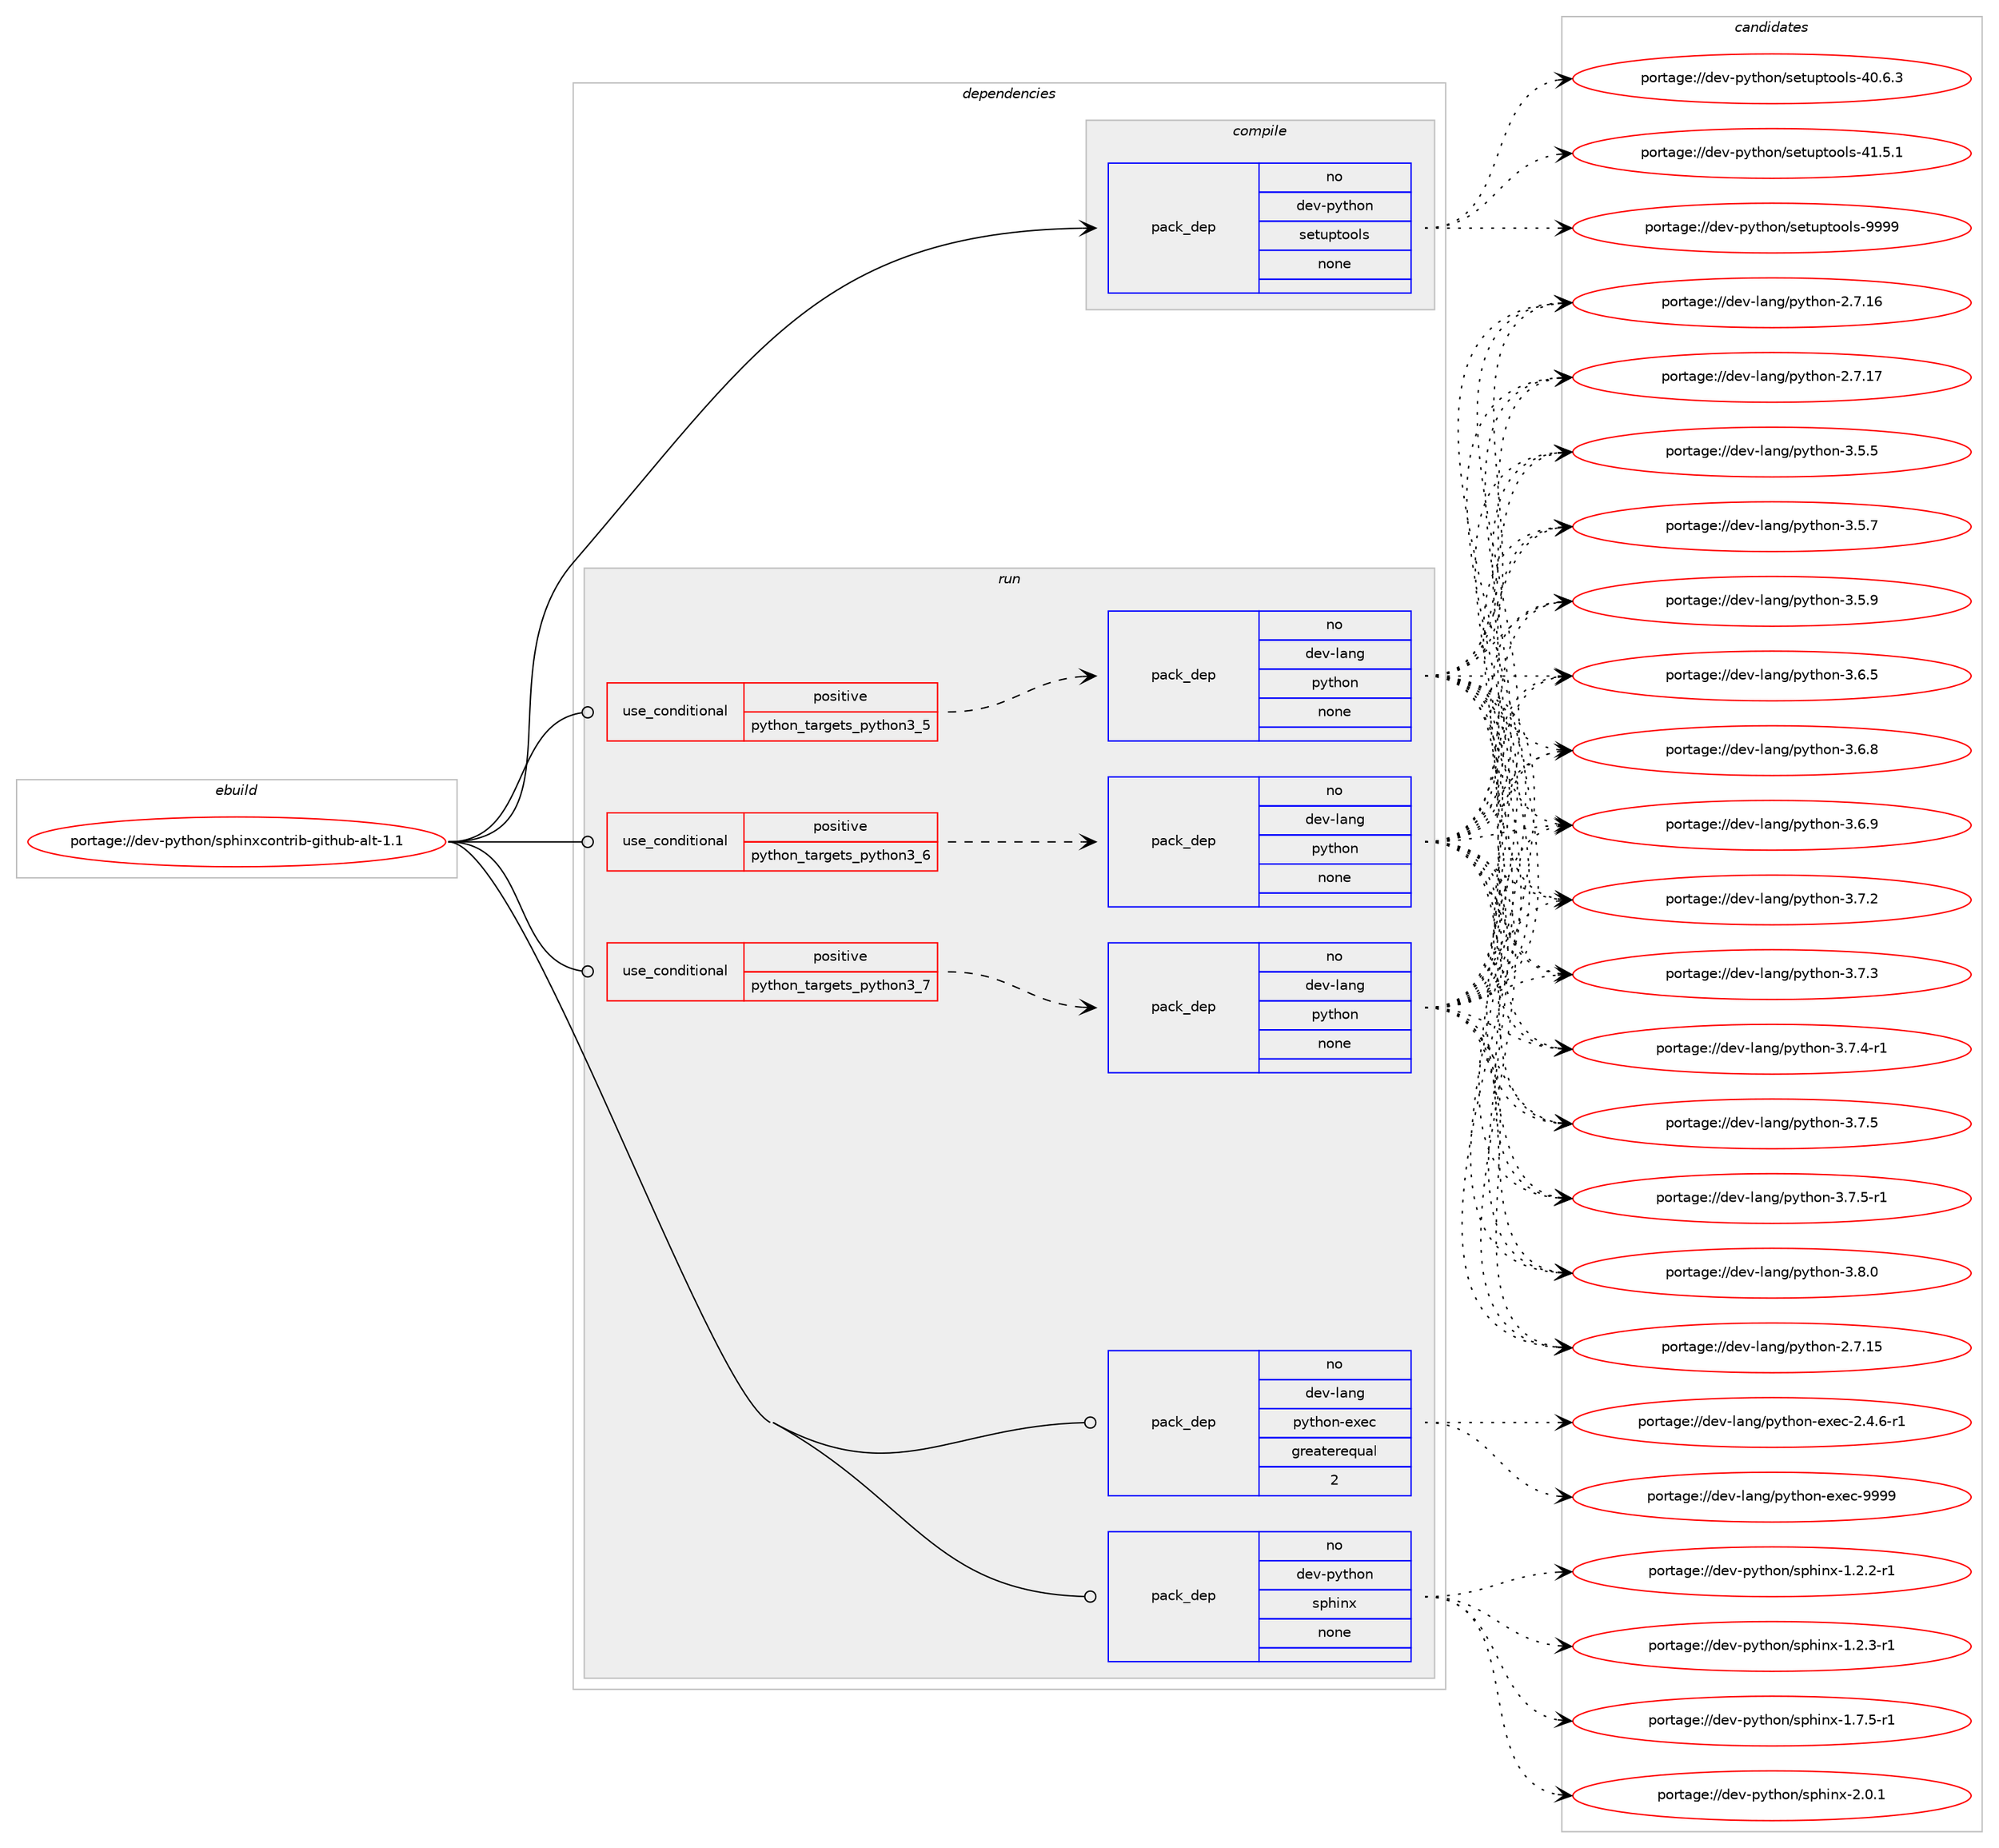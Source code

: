 digraph prolog {

# *************
# Graph options
# *************

newrank=true;
concentrate=true;
compound=true;
graph [rankdir=LR,fontname=Helvetica,fontsize=10,ranksep=1.5];#, ranksep=2.5, nodesep=0.2];
edge  [arrowhead=vee];
node  [fontname=Helvetica,fontsize=10];

# **********
# The ebuild
# **********

subgraph cluster_leftcol {
color=gray;
rank=same;
label=<<i>ebuild</i>>;
id [label="portage://dev-python/sphinxcontrib-github-alt-1.1", color=red, width=4, href="../dev-python/sphinxcontrib-github-alt-1.1.svg"];
}

# ****************
# The dependencies
# ****************

subgraph cluster_midcol {
color=gray;
label=<<i>dependencies</i>>;
subgraph cluster_compile {
fillcolor="#eeeeee";
style=filled;
label=<<i>compile</i>>;
subgraph pack130932 {
dependency173371 [label=<<TABLE BORDER="0" CELLBORDER="1" CELLSPACING="0" CELLPADDING="4" WIDTH="220"><TR><TD ROWSPAN="6" CELLPADDING="30">pack_dep</TD></TR><TR><TD WIDTH="110">no</TD></TR><TR><TD>dev-python</TD></TR><TR><TD>setuptools</TD></TR><TR><TD>none</TD></TR><TR><TD></TD></TR></TABLE>>, shape=none, color=blue];
}
id:e -> dependency173371:w [weight=20,style="solid",arrowhead="vee"];
}
subgraph cluster_compileandrun {
fillcolor="#eeeeee";
style=filled;
label=<<i>compile and run</i>>;
}
subgraph cluster_run {
fillcolor="#eeeeee";
style=filled;
label=<<i>run</i>>;
subgraph cond39036 {
dependency173372 [label=<<TABLE BORDER="0" CELLBORDER="1" CELLSPACING="0" CELLPADDING="4"><TR><TD ROWSPAN="3" CELLPADDING="10">use_conditional</TD></TR><TR><TD>positive</TD></TR><TR><TD>python_targets_python3_5</TD></TR></TABLE>>, shape=none, color=red];
subgraph pack130933 {
dependency173373 [label=<<TABLE BORDER="0" CELLBORDER="1" CELLSPACING="0" CELLPADDING="4" WIDTH="220"><TR><TD ROWSPAN="6" CELLPADDING="30">pack_dep</TD></TR><TR><TD WIDTH="110">no</TD></TR><TR><TD>dev-lang</TD></TR><TR><TD>python</TD></TR><TR><TD>none</TD></TR><TR><TD></TD></TR></TABLE>>, shape=none, color=blue];
}
dependency173372:e -> dependency173373:w [weight=20,style="dashed",arrowhead="vee"];
}
id:e -> dependency173372:w [weight=20,style="solid",arrowhead="odot"];
subgraph cond39037 {
dependency173374 [label=<<TABLE BORDER="0" CELLBORDER="1" CELLSPACING="0" CELLPADDING="4"><TR><TD ROWSPAN="3" CELLPADDING="10">use_conditional</TD></TR><TR><TD>positive</TD></TR><TR><TD>python_targets_python3_6</TD></TR></TABLE>>, shape=none, color=red];
subgraph pack130934 {
dependency173375 [label=<<TABLE BORDER="0" CELLBORDER="1" CELLSPACING="0" CELLPADDING="4" WIDTH="220"><TR><TD ROWSPAN="6" CELLPADDING="30">pack_dep</TD></TR><TR><TD WIDTH="110">no</TD></TR><TR><TD>dev-lang</TD></TR><TR><TD>python</TD></TR><TR><TD>none</TD></TR><TR><TD></TD></TR></TABLE>>, shape=none, color=blue];
}
dependency173374:e -> dependency173375:w [weight=20,style="dashed",arrowhead="vee"];
}
id:e -> dependency173374:w [weight=20,style="solid",arrowhead="odot"];
subgraph cond39038 {
dependency173376 [label=<<TABLE BORDER="0" CELLBORDER="1" CELLSPACING="0" CELLPADDING="4"><TR><TD ROWSPAN="3" CELLPADDING="10">use_conditional</TD></TR><TR><TD>positive</TD></TR><TR><TD>python_targets_python3_7</TD></TR></TABLE>>, shape=none, color=red];
subgraph pack130935 {
dependency173377 [label=<<TABLE BORDER="0" CELLBORDER="1" CELLSPACING="0" CELLPADDING="4" WIDTH="220"><TR><TD ROWSPAN="6" CELLPADDING="30">pack_dep</TD></TR><TR><TD WIDTH="110">no</TD></TR><TR><TD>dev-lang</TD></TR><TR><TD>python</TD></TR><TR><TD>none</TD></TR><TR><TD></TD></TR></TABLE>>, shape=none, color=blue];
}
dependency173376:e -> dependency173377:w [weight=20,style="dashed",arrowhead="vee"];
}
id:e -> dependency173376:w [weight=20,style="solid",arrowhead="odot"];
subgraph pack130936 {
dependency173378 [label=<<TABLE BORDER="0" CELLBORDER="1" CELLSPACING="0" CELLPADDING="4" WIDTH="220"><TR><TD ROWSPAN="6" CELLPADDING="30">pack_dep</TD></TR><TR><TD WIDTH="110">no</TD></TR><TR><TD>dev-lang</TD></TR><TR><TD>python-exec</TD></TR><TR><TD>greaterequal</TD></TR><TR><TD>2</TD></TR></TABLE>>, shape=none, color=blue];
}
id:e -> dependency173378:w [weight=20,style="solid",arrowhead="odot"];
subgraph pack130937 {
dependency173379 [label=<<TABLE BORDER="0" CELLBORDER="1" CELLSPACING="0" CELLPADDING="4" WIDTH="220"><TR><TD ROWSPAN="6" CELLPADDING="30">pack_dep</TD></TR><TR><TD WIDTH="110">no</TD></TR><TR><TD>dev-python</TD></TR><TR><TD>sphinx</TD></TR><TR><TD>none</TD></TR><TR><TD></TD></TR></TABLE>>, shape=none, color=blue];
}
id:e -> dependency173379:w [weight=20,style="solid",arrowhead="odot"];
}
}

# **************
# The candidates
# **************

subgraph cluster_choices {
rank=same;
color=gray;
label=<<i>candidates</i>>;

subgraph choice130932 {
color=black;
nodesep=1;
choiceportage100101118451121211161041111104711510111611711211611111110811545524846544651 [label="portage://dev-python/setuptools-40.6.3", color=red, width=4,href="../dev-python/setuptools-40.6.3.svg"];
choiceportage100101118451121211161041111104711510111611711211611111110811545524946534649 [label="portage://dev-python/setuptools-41.5.1", color=red, width=4,href="../dev-python/setuptools-41.5.1.svg"];
choiceportage10010111845112121116104111110471151011161171121161111111081154557575757 [label="portage://dev-python/setuptools-9999", color=red, width=4,href="../dev-python/setuptools-9999.svg"];
dependency173371:e -> choiceportage100101118451121211161041111104711510111611711211611111110811545524846544651:w [style=dotted,weight="100"];
dependency173371:e -> choiceportage100101118451121211161041111104711510111611711211611111110811545524946534649:w [style=dotted,weight="100"];
dependency173371:e -> choiceportage10010111845112121116104111110471151011161171121161111111081154557575757:w [style=dotted,weight="100"];
}
subgraph choice130933 {
color=black;
nodesep=1;
choiceportage10010111845108971101034711212111610411111045504655464953 [label="portage://dev-lang/python-2.7.15", color=red, width=4,href="../dev-lang/python-2.7.15.svg"];
choiceportage10010111845108971101034711212111610411111045504655464954 [label="portage://dev-lang/python-2.7.16", color=red, width=4,href="../dev-lang/python-2.7.16.svg"];
choiceportage10010111845108971101034711212111610411111045504655464955 [label="portage://dev-lang/python-2.7.17", color=red, width=4,href="../dev-lang/python-2.7.17.svg"];
choiceportage100101118451089711010347112121116104111110455146534653 [label="portage://dev-lang/python-3.5.5", color=red, width=4,href="../dev-lang/python-3.5.5.svg"];
choiceportage100101118451089711010347112121116104111110455146534655 [label="portage://dev-lang/python-3.5.7", color=red, width=4,href="../dev-lang/python-3.5.7.svg"];
choiceportage100101118451089711010347112121116104111110455146534657 [label="portage://dev-lang/python-3.5.9", color=red, width=4,href="../dev-lang/python-3.5.9.svg"];
choiceportage100101118451089711010347112121116104111110455146544653 [label="portage://dev-lang/python-3.6.5", color=red, width=4,href="../dev-lang/python-3.6.5.svg"];
choiceportage100101118451089711010347112121116104111110455146544656 [label="portage://dev-lang/python-3.6.8", color=red, width=4,href="../dev-lang/python-3.6.8.svg"];
choiceportage100101118451089711010347112121116104111110455146544657 [label="portage://dev-lang/python-3.6.9", color=red, width=4,href="../dev-lang/python-3.6.9.svg"];
choiceportage100101118451089711010347112121116104111110455146554650 [label="portage://dev-lang/python-3.7.2", color=red, width=4,href="../dev-lang/python-3.7.2.svg"];
choiceportage100101118451089711010347112121116104111110455146554651 [label="portage://dev-lang/python-3.7.3", color=red, width=4,href="../dev-lang/python-3.7.3.svg"];
choiceportage1001011184510897110103471121211161041111104551465546524511449 [label="portage://dev-lang/python-3.7.4-r1", color=red, width=4,href="../dev-lang/python-3.7.4-r1.svg"];
choiceportage100101118451089711010347112121116104111110455146554653 [label="portage://dev-lang/python-3.7.5", color=red, width=4,href="../dev-lang/python-3.7.5.svg"];
choiceportage1001011184510897110103471121211161041111104551465546534511449 [label="portage://dev-lang/python-3.7.5-r1", color=red, width=4,href="../dev-lang/python-3.7.5-r1.svg"];
choiceportage100101118451089711010347112121116104111110455146564648 [label="portage://dev-lang/python-3.8.0", color=red, width=4,href="../dev-lang/python-3.8.0.svg"];
dependency173373:e -> choiceportage10010111845108971101034711212111610411111045504655464953:w [style=dotted,weight="100"];
dependency173373:e -> choiceportage10010111845108971101034711212111610411111045504655464954:w [style=dotted,weight="100"];
dependency173373:e -> choiceportage10010111845108971101034711212111610411111045504655464955:w [style=dotted,weight="100"];
dependency173373:e -> choiceportage100101118451089711010347112121116104111110455146534653:w [style=dotted,weight="100"];
dependency173373:e -> choiceportage100101118451089711010347112121116104111110455146534655:w [style=dotted,weight="100"];
dependency173373:e -> choiceportage100101118451089711010347112121116104111110455146534657:w [style=dotted,weight="100"];
dependency173373:e -> choiceportage100101118451089711010347112121116104111110455146544653:w [style=dotted,weight="100"];
dependency173373:e -> choiceportage100101118451089711010347112121116104111110455146544656:w [style=dotted,weight="100"];
dependency173373:e -> choiceportage100101118451089711010347112121116104111110455146544657:w [style=dotted,weight="100"];
dependency173373:e -> choiceportage100101118451089711010347112121116104111110455146554650:w [style=dotted,weight="100"];
dependency173373:e -> choiceportage100101118451089711010347112121116104111110455146554651:w [style=dotted,weight="100"];
dependency173373:e -> choiceportage1001011184510897110103471121211161041111104551465546524511449:w [style=dotted,weight="100"];
dependency173373:e -> choiceportage100101118451089711010347112121116104111110455146554653:w [style=dotted,weight="100"];
dependency173373:e -> choiceportage1001011184510897110103471121211161041111104551465546534511449:w [style=dotted,weight="100"];
dependency173373:e -> choiceportage100101118451089711010347112121116104111110455146564648:w [style=dotted,weight="100"];
}
subgraph choice130934 {
color=black;
nodesep=1;
choiceportage10010111845108971101034711212111610411111045504655464953 [label="portage://dev-lang/python-2.7.15", color=red, width=4,href="../dev-lang/python-2.7.15.svg"];
choiceportage10010111845108971101034711212111610411111045504655464954 [label="portage://dev-lang/python-2.7.16", color=red, width=4,href="../dev-lang/python-2.7.16.svg"];
choiceportage10010111845108971101034711212111610411111045504655464955 [label="portage://dev-lang/python-2.7.17", color=red, width=4,href="../dev-lang/python-2.7.17.svg"];
choiceportage100101118451089711010347112121116104111110455146534653 [label="portage://dev-lang/python-3.5.5", color=red, width=4,href="../dev-lang/python-3.5.5.svg"];
choiceportage100101118451089711010347112121116104111110455146534655 [label="portage://dev-lang/python-3.5.7", color=red, width=4,href="../dev-lang/python-3.5.7.svg"];
choiceportage100101118451089711010347112121116104111110455146534657 [label="portage://dev-lang/python-3.5.9", color=red, width=4,href="../dev-lang/python-3.5.9.svg"];
choiceportage100101118451089711010347112121116104111110455146544653 [label="portage://dev-lang/python-3.6.5", color=red, width=4,href="../dev-lang/python-3.6.5.svg"];
choiceportage100101118451089711010347112121116104111110455146544656 [label="portage://dev-lang/python-3.6.8", color=red, width=4,href="../dev-lang/python-3.6.8.svg"];
choiceportage100101118451089711010347112121116104111110455146544657 [label="portage://dev-lang/python-3.6.9", color=red, width=4,href="../dev-lang/python-3.6.9.svg"];
choiceportage100101118451089711010347112121116104111110455146554650 [label="portage://dev-lang/python-3.7.2", color=red, width=4,href="../dev-lang/python-3.7.2.svg"];
choiceportage100101118451089711010347112121116104111110455146554651 [label="portage://dev-lang/python-3.7.3", color=red, width=4,href="../dev-lang/python-3.7.3.svg"];
choiceportage1001011184510897110103471121211161041111104551465546524511449 [label="portage://dev-lang/python-3.7.4-r1", color=red, width=4,href="../dev-lang/python-3.7.4-r1.svg"];
choiceportage100101118451089711010347112121116104111110455146554653 [label="portage://dev-lang/python-3.7.5", color=red, width=4,href="../dev-lang/python-3.7.5.svg"];
choiceportage1001011184510897110103471121211161041111104551465546534511449 [label="portage://dev-lang/python-3.7.5-r1", color=red, width=4,href="../dev-lang/python-3.7.5-r1.svg"];
choiceportage100101118451089711010347112121116104111110455146564648 [label="portage://dev-lang/python-3.8.0", color=red, width=4,href="../dev-lang/python-3.8.0.svg"];
dependency173375:e -> choiceportage10010111845108971101034711212111610411111045504655464953:w [style=dotted,weight="100"];
dependency173375:e -> choiceportage10010111845108971101034711212111610411111045504655464954:w [style=dotted,weight="100"];
dependency173375:e -> choiceportage10010111845108971101034711212111610411111045504655464955:w [style=dotted,weight="100"];
dependency173375:e -> choiceportage100101118451089711010347112121116104111110455146534653:w [style=dotted,weight="100"];
dependency173375:e -> choiceportage100101118451089711010347112121116104111110455146534655:w [style=dotted,weight="100"];
dependency173375:e -> choiceportage100101118451089711010347112121116104111110455146534657:w [style=dotted,weight="100"];
dependency173375:e -> choiceportage100101118451089711010347112121116104111110455146544653:w [style=dotted,weight="100"];
dependency173375:e -> choiceportage100101118451089711010347112121116104111110455146544656:w [style=dotted,weight="100"];
dependency173375:e -> choiceportage100101118451089711010347112121116104111110455146544657:w [style=dotted,weight="100"];
dependency173375:e -> choiceportage100101118451089711010347112121116104111110455146554650:w [style=dotted,weight="100"];
dependency173375:e -> choiceportage100101118451089711010347112121116104111110455146554651:w [style=dotted,weight="100"];
dependency173375:e -> choiceportage1001011184510897110103471121211161041111104551465546524511449:w [style=dotted,weight="100"];
dependency173375:e -> choiceportage100101118451089711010347112121116104111110455146554653:w [style=dotted,weight="100"];
dependency173375:e -> choiceportage1001011184510897110103471121211161041111104551465546534511449:w [style=dotted,weight="100"];
dependency173375:e -> choiceportage100101118451089711010347112121116104111110455146564648:w [style=dotted,weight="100"];
}
subgraph choice130935 {
color=black;
nodesep=1;
choiceportage10010111845108971101034711212111610411111045504655464953 [label="portage://dev-lang/python-2.7.15", color=red, width=4,href="../dev-lang/python-2.7.15.svg"];
choiceportage10010111845108971101034711212111610411111045504655464954 [label="portage://dev-lang/python-2.7.16", color=red, width=4,href="../dev-lang/python-2.7.16.svg"];
choiceportage10010111845108971101034711212111610411111045504655464955 [label="portage://dev-lang/python-2.7.17", color=red, width=4,href="../dev-lang/python-2.7.17.svg"];
choiceportage100101118451089711010347112121116104111110455146534653 [label="portage://dev-lang/python-3.5.5", color=red, width=4,href="../dev-lang/python-3.5.5.svg"];
choiceportage100101118451089711010347112121116104111110455146534655 [label="portage://dev-lang/python-3.5.7", color=red, width=4,href="../dev-lang/python-3.5.7.svg"];
choiceportage100101118451089711010347112121116104111110455146534657 [label="portage://dev-lang/python-3.5.9", color=red, width=4,href="../dev-lang/python-3.5.9.svg"];
choiceportage100101118451089711010347112121116104111110455146544653 [label="portage://dev-lang/python-3.6.5", color=red, width=4,href="../dev-lang/python-3.6.5.svg"];
choiceportage100101118451089711010347112121116104111110455146544656 [label="portage://dev-lang/python-3.6.8", color=red, width=4,href="../dev-lang/python-3.6.8.svg"];
choiceportage100101118451089711010347112121116104111110455146544657 [label="portage://dev-lang/python-3.6.9", color=red, width=4,href="../dev-lang/python-3.6.9.svg"];
choiceportage100101118451089711010347112121116104111110455146554650 [label="portage://dev-lang/python-3.7.2", color=red, width=4,href="../dev-lang/python-3.7.2.svg"];
choiceportage100101118451089711010347112121116104111110455146554651 [label="portage://dev-lang/python-3.7.3", color=red, width=4,href="../dev-lang/python-3.7.3.svg"];
choiceportage1001011184510897110103471121211161041111104551465546524511449 [label="portage://dev-lang/python-3.7.4-r1", color=red, width=4,href="../dev-lang/python-3.7.4-r1.svg"];
choiceportage100101118451089711010347112121116104111110455146554653 [label="portage://dev-lang/python-3.7.5", color=red, width=4,href="../dev-lang/python-3.7.5.svg"];
choiceportage1001011184510897110103471121211161041111104551465546534511449 [label="portage://dev-lang/python-3.7.5-r1", color=red, width=4,href="../dev-lang/python-3.7.5-r1.svg"];
choiceportage100101118451089711010347112121116104111110455146564648 [label="portage://dev-lang/python-3.8.0", color=red, width=4,href="../dev-lang/python-3.8.0.svg"];
dependency173377:e -> choiceportage10010111845108971101034711212111610411111045504655464953:w [style=dotted,weight="100"];
dependency173377:e -> choiceportage10010111845108971101034711212111610411111045504655464954:w [style=dotted,weight="100"];
dependency173377:e -> choiceportage10010111845108971101034711212111610411111045504655464955:w [style=dotted,weight="100"];
dependency173377:e -> choiceportage100101118451089711010347112121116104111110455146534653:w [style=dotted,weight="100"];
dependency173377:e -> choiceportage100101118451089711010347112121116104111110455146534655:w [style=dotted,weight="100"];
dependency173377:e -> choiceportage100101118451089711010347112121116104111110455146534657:w [style=dotted,weight="100"];
dependency173377:e -> choiceportage100101118451089711010347112121116104111110455146544653:w [style=dotted,weight="100"];
dependency173377:e -> choiceportage100101118451089711010347112121116104111110455146544656:w [style=dotted,weight="100"];
dependency173377:e -> choiceportage100101118451089711010347112121116104111110455146544657:w [style=dotted,weight="100"];
dependency173377:e -> choiceportage100101118451089711010347112121116104111110455146554650:w [style=dotted,weight="100"];
dependency173377:e -> choiceportage100101118451089711010347112121116104111110455146554651:w [style=dotted,weight="100"];
dependency173377:e -> choiceportage1001011184510897110103471121211161041111104551465546524511449:w [style=dotted,weight="100"];
dependency173377:e -> choiceportage100101118451089711010347112121116104111110455146554653:w [style=dotted,weight="100"];
dependency173377:e -> choiceportage1001011184510897110103471121211161041111104551465546534511449:w [style=dotted,weight="100"];
dependency173377:e -> choiceportage100101118451089711010347112121116104111110455146564648:w [style=dotted,weight="100"];
}
subgraph choice130936 {
color=black;
nodesep=1;
choiceportage10010111845108971101034711212111610411111045101120101994550465246544511449 [label="portage://dev-lang/python-exec-2.4.6-r1", color=red, width=4,href="../dev-lang/python-exec-2.4.6-r1.svg"];
choiceportage10010111845108971101034711212111610411111045101120101994557575757 [label="portage://dev-lang/python-exec-9999", color=red, width=4,href="../dev-lang/python-exec-9999.svg"];
dependency173378:e -> choiceportage10010111845108971101034711212111610411111045101120101994550465246544511449:w [style=dotted,weight="100"];
dependency173378:e -> choiceportage10010111845108971101034711212111610411111045101120101994557575757:w [style=dotted,weight="100"];
}
subgraph choice130937 {
color=black;
nodesep=1;
choiceportage10010111845112121116104111110471151121041051101204549465046504511449 [label="portage://dev-python/sphinx-1.2.2-r1", color=red, width=4,href="../dev-python/sphinx-1.2.2-r1.svg"];
choiceportage10010111845112121116104111110471151121041051101204549465046514511449 [label="portage://dev-python/sphinx-1.2.3-r1", color=red, width=4,href="../dev-python/sphinx-1.2.3-r1.svg"];
choiceportage10010111845112121116104111110471151121041051101204549465546534511449 [label="portage://dev-python/sphinx-1.7.5-r1", color=red, width=4,href="../dev-python/sphinx-1.7.5-r1.svg"];
choiceportage1001011184511212111610411111047115112104105110120455046484649 [label="portage://dev-python/sphinx-2.0.1", color=red, width=4,href="../dev-python/sphinx-2.0.1.svg"];
dependency173379:e -> choiceportage10010111845112121116104111110471151121041051101204549465046504511449:w [style=dotted,weight="100"];
dependency173379:e -> choiceportage10010111845112121116104111110471151121041051101204549465046514511449:w [style=dotted,weight="100"];
dependency173379:e -> choiceportage10010111845112121116104111110471151121041051101204549465546534511449:w [style=dotted,weight="100"];
dependency173379:e -> choiceportage1001011184511212111610411111047115112104105110120455046484649:w [style=dotted,weight="100"];
}
}

}
